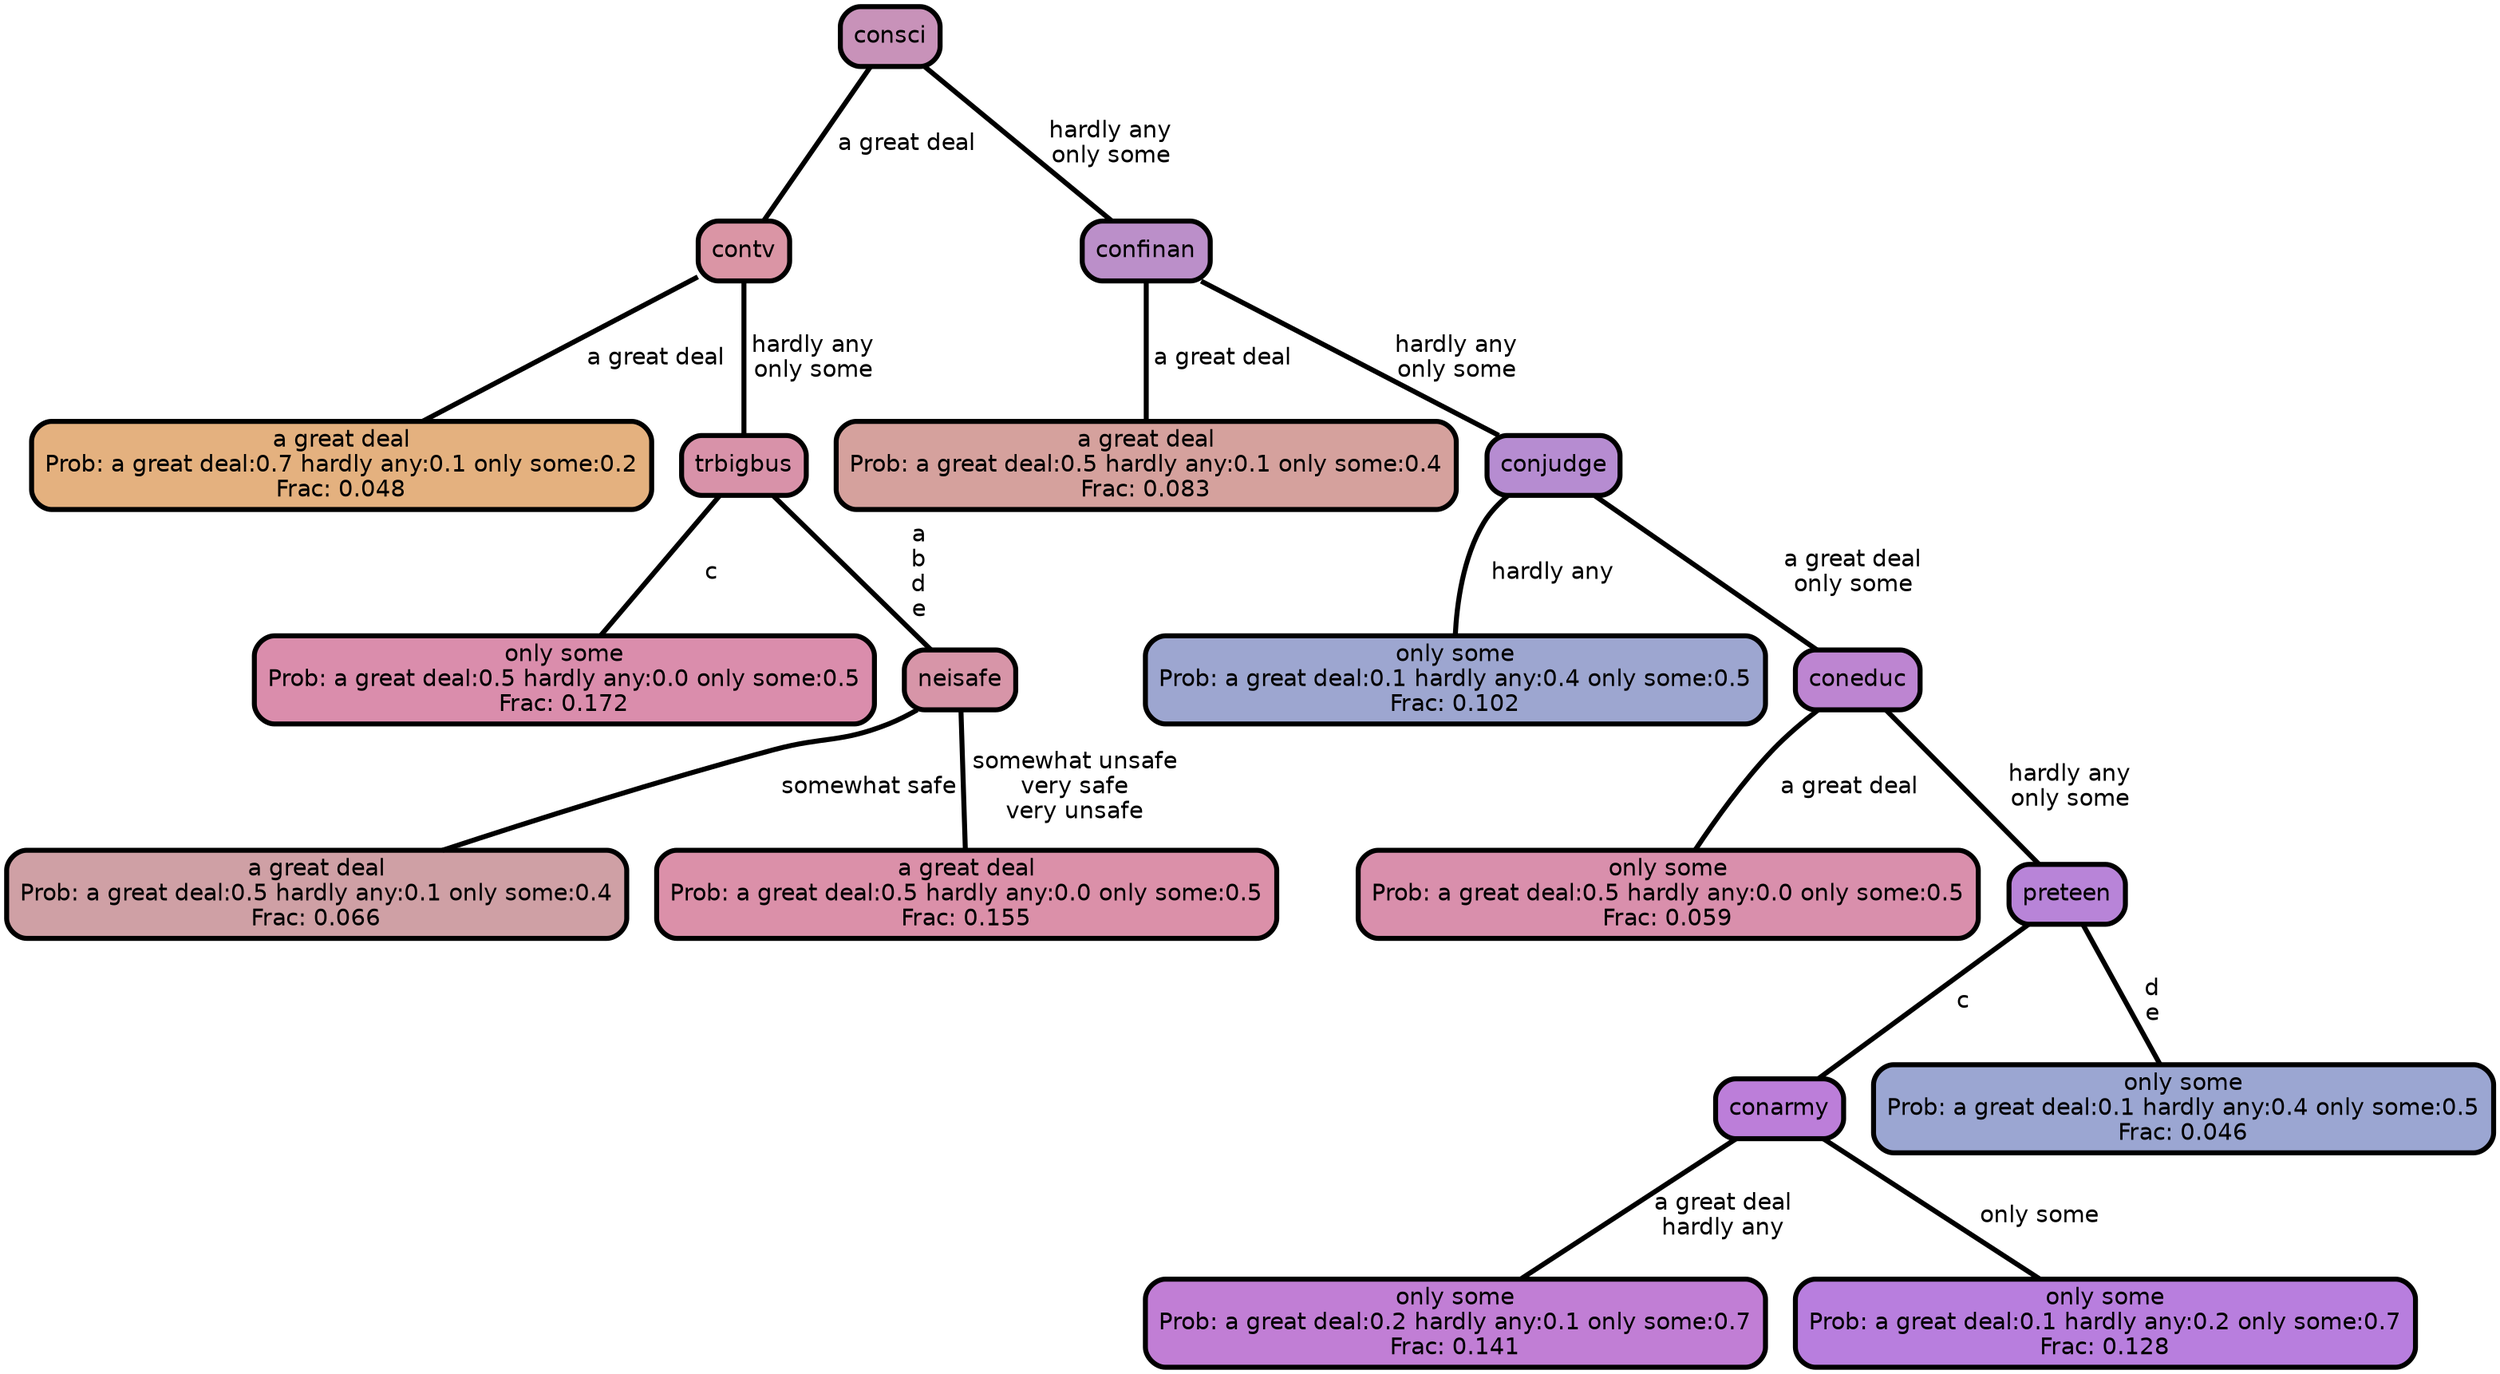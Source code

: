 graph Tree {
node [shape=box, style="filled, rounded",color="black",penwidth="3",fontcolor="black",                 fontname=helvetica] ;
graph [ranksep="0 equally", splines=straight,                 bgcolor=transparent, dpi=200] ;
edge [fontname=helvetica, color=black] ;
0 [label="a great deal
Prob: a great deal:0.7 hardly any:0.1 only some:0.2
Frac: 0.048", fillcolor="#e4b17f"] ;
1 [label="contv", fillcolor="#da95a5"] ;
2 [label="only some
Prob: a great deal:0.5 hardly any:0.0 only some:0.5
Frac: 0.172", fillcolor="#da8dac"] ;
3 [label="trbigbus", fillcolor="#d892a9"] ;
4 [label="a great deal
Prob: a great deal:0.5 hardly any:0.1 only some:0.4
Frac: 0.066", fillcolor="#cfa0a5"] ;
5 [label="neisafe", fillcolor="#d795a8"] ;
6 [label="a great deal
Prob: a great deal:0.5 hardly any:0.0 only some:0.5
Frac: 0.155", fillcolor="#db90a9"] ;
7 [label="consci", fillcolor="#c892b9"] ;
8 [label="a great deal
Prob: a great deal:0.5 hardly any:0.1 only some:0.4
Frac: 0.083", fillcolor="#d5a19d"] ;
9 [label="confinan", fillcolor="#bb8fc9"] ;
10 [label="only some
Prob: a great deal:0.1 hardly any:0.4 only some:0.5
Frac: 0.102", fillcolor="#9da6d0"] ;
11 [label="conjudge", fillcolor="#b68cd1"] ;
12 [label="only some
Prob: a great deal:0.5 hardly any:0.0 only some:0.5
Frac: 0.059", fillcolor="#d98fac"] ;
13 [label="coneduc", fillcolor="#bd85d1"] ;
14 [label="only some
Prob: a great deal:0.2 hardly any:0.1 only some:0.7
Frac: 0.141", fillcolor="#c17ed5"] ;
15 [label="conarmy", fillcolor="#bc7ed9"] ;
16 [label="only some
Prob: a great deal:0.1 hardly any:0.2 only some:0.7
Frac: 0.128", fillcolor="#b87ede"] ;
17 [label="preteen", fillcolor="#b884d8"] ;
18 [label="only some
Prob: a great deal:0.1 hardly any:0.4 only some:0.5
Frac: 0.046", fillcolor="#9ba6d2"] ;
1 -- 0 [label=" a great deal",penwidth=3] ;
1 -- 3 [label=" hardly any\n only some",penwidth=3] ;
3 -- 2 [label=" c",penwidth=3] ;
3 -- 5 [label=" a\n b\n d\n e",penwidth=3] ;
5 -- 4 [label=" somewhat safe",penwidth=3] ;
5 -- 6 [label=" somewhat unsafe\n very safe\n very unsafe",penwidth=3] ;
7 -- 1 [label=" a great deal",penwidth=3] ;
7 -- 9 [label=" hardly any\n only some",penwidth=3] ;
9 -- 8 [label=" a great deal",penwidth=3] ;
9 -- 11 [label=" hardly any\n only some",penwidth=3] ;
11 -- 10 [label=" hardly any",penwidth=3] ;
11 -- 13 [label=" a great deal\n only some",penwidth=3] ;
13 -- 12 [label=" a great deal",penwidth=3] ;
13 -- 17 [label=" hardly any\n only some",penwidth=3] ;
15 -- 14 [label=" a great deal\n hardly any",penwidth=3] ;
15 -- 16 [label=" only some",penwidth=3] ;
17 -- 15 [label=" c",penwidth=3] ;
17 -- 18 [label=" d\n e",penwidth=3] ;
{rank = same;}}